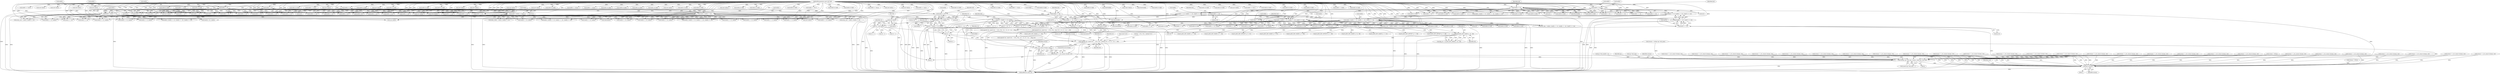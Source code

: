 digraph "0_radare2_f41e941341e44aa86edd4483c4487ec09a074257@API" {
"1001876" [label="(Call,snprintf (str, sizeof (str), \" {v%i..v%i}, method+%i\", vC, vC + vA - 1, vB))"];
"1001798" [label="(Call,vC = (buf[5] << 8) | buf[4])"];
"1001800" [label="(Call,(buf[5] << 8) | buf[4])"];
"1001801" [label="(Call,buf[5] << 8)"];
"1000200" [label="(Call,buf[5] << 8)"];
"1000129" [label="(MethodParameterIn,const ut8 *buf)"];
"1000305" [label="(Call,buf[5] << 8)"];
"1000300" [label="(Call,buf[4] | (buf[5] << 8) | (buf[6] << 16) | (buf[7] << 24))"];
"1000304" [label="(Call,(buf[5] << 8) | (buf[6] << 16) | (buf[7] << 24))"];
"1000310" [label="(Call,(buf[6] << 16) | (buf[7] << 24))"];
"1000311" [label="(Call,buf[6] << 16)"];
"1000316" [label="(Call,buf[7] << 24)"];
"1000195" [label="(Call,buf[4] | (buf[5] << 8) | (buf[6] << 16) | (buf[7] << 24))"];
"1000199" [label="(Call,(buf[5] << 8) | (buf[6] << 16) | (buf[7] << 24))"];
"1000205" [label="(Call,(buf[6] << 16) | (buf[7] << 24))"];
"1000206" [label="(Call,buf[6] << 16)"];
"1000211" [label="(Call,buf[7] << 24)"];
"1001884" [label="(Call,vA - 1)"];
"1001780" [label="(Call,vA = (int) buf[1])"];
"1001782" [label="(Call,(int) buf[1])"];
"1001855" [label="(Call,R_ASM_GET_NAME (a, 'm', vB))"];
"1000127" [label="(MethodParameterIn,RAsm *a)"];
"1001787" [label="(Call,vB = (buf[3] << 8) | buf[2])"];
"1001789" [label="(Call,(buf[3] << 8) | buf[2])"];
"1001790" [label="(Call,buf[3] << 8)"];
"1000187" [label="(Call,buf[3] << 8)"];
"1000250" [label="(Call,buf[3] << 8)"];
"1000292" [label="(Call,buf[3] << 8)"];
"1000183" [label="(Call,buf[2] | (buf[3] << 8))"];
"1000246" [label="(Call,buf[2] | (buf[3] << 8))"];
"1000288" [label="(Call,buf[2] | (buf[3] << 8))"];
"1001890" [label="(Call,r_str_concat (strasm, str))"];
"1001888" [label="(Call,strasm = r_str_concat (strasm, str))"];
"1002136" [label="(Call,strncpy (op->buf_asm, strasm, sizeof (op->buf_asm) - 1))"];
"1002198" [label="(Call,free (strasm))"];
"1001877" [label="(Identifier,str)"];
"1001798" [label="(Call,vC = (buf[5] << 8) | buf[4])"];
"1001909" [label="(Call,buf[3] << 8)"];
"1000666" [label="(Call,buf[0] == 0x19)"];
"1000498" [label="(Call,(int) buf[1])"];
"1000195" [label="(Call,buf[4] | (buf[5] << 8) | (buf[6] << 16) | (buf[7] << 24))"];
"1000778" [label="(Call,(int) buf[1])"];
"1000600" [label="(Call,buf[4] << 16)"];
"1000204" [label="(Literal,8)"];
"1002198" [label="(Call,free (strasm))"];
"1002135" [label="(Block,)"];
"1002127" [label="(Call,strasm = NULL)"];
"1001306" [label="(Call,buf[4] & 0x0f)"];
"1001784" [label="(Call,buf[1])"];
"1001258" [label="(Call,buf[3] << 8)"];
"1000897" [label="(Call,strasm = r_str_concat (strasm, str))"];
"1000438" [label="(Call,buf[3] << 8)"];
"1000430" [label="(Call,(int) buf[1])"];
"1001103" [label="(Call,buf[4] & 0x0f)"];
"1001188" [label="(Call,strasm = r_str_concat (strasm, str))"];
"1001805" [label="(Literal,8)"];
"1000159" [label="(Call,op->buf_asm[0] = 0)"];
"1001198" [label="(Call,(int) buf[1])"];
"1000883" [label="(Call,strasm = r_str_concat (strasm, str))"];
"1000866" [label="(Call,(buf[3] << 8) | buf[2])"];
"1002062" [label="(Call,R_ASM_GET_NAME (a, 'c', vB))"];
"1000489" [label="(Call,strasm = r_str_concat (strasm, str))"];
"1000716" [label="(Call,(llint)buf[3])"];
"1000251" [label="(Call,buf[3])"];
"1001217" [label="(Call,buf[5] << 8)"];
"1000196" [label="(Call,buf[4])"];
"1001158" [label="(Call,buf[5] & 0x0f)"];
"1000724" [label="(Call,(llint)buf[4])"];
"1001109" [label="(Call,buf[4] & 0xf0)"];
"1001789" [label="(Call,(buf[3] << 8) | buf[2])"];
"1000215" [label="(Literal,24)"];
"1000131" [label="(Block,)"];
"1001651" [label="(Call,buf[0] == 0x23)"];
"1001875" [label="(Block,)"];
"1001536" [label="(Call,R_ASM_GET_OFFSET (a, 'o', vC))"];
"1001878" [label="(Call,sizeof (str))"];
"1001062" [label="(Call,buf[1] & 0x0f)"];
"1001791" [label="(Call,buf[3])"];
"1000558" [label="(Call,buf[3] << 8)"];
"1000785" [label="(Call,(int) buf[2])"];
"1000212" [label="(Call,buf[7])"];
"1000188" [label="(Call,buf[3])"];
"1002199" [label="(Identifier,strasm)"];
"1000966" [label="(Call,buf[4] << 16)"];
"1001342" [label="(Call,buf[5] & 0x0f)"];
"1001389" [label="(Call,(buf[3] << 8) | buf[2])"];
"1001636" [label="(Call,buf[3] << 8)"];
"1000181" [label="(Call,array_size = buf[2] | (buf[3] << 8))"];
"1002150" [label="(Identifier,op)"];
"1000311" [label="(Call,buf[6] << 16)"];
"1001782" [label="(Call,(int) buf[1])"];
"1001788" [label="(Identifier,vB)"];
"1001688" [label="(Call,R_ASM_GET_NAME (a, 'f', vC))"];
"1000421" [label="(Call,strasm = r_str_concat (strasm, str))"];
"1001796" [label="(Identifier,buf)"];
"1001619" [label="(Call,buf[1] & 0x0f)"];
"1001440" [label="(Call,buf[0] == 0x22)"];
"1000320" [label="(Literal,24)"];
"1000700" [label="(Call,(int) buf[1])"];
"1000246" [label="(Call,buf[2] | (buf[3] << 8))"];
"1000955" [label="(Call,buf[2] | (buf[3] << 8) | (buf[4] << 16) | (buf[5] << 24))"];
"1001003" [label="(Call,buf[3] << 8 | buf[2])"];
"1001004" [label="(Call,buf[3] << 8)"];
"1002018" [label="(Call,buf[4] & 0xf0)"];
"1000316" [label="(Call,buf[7] << 24)"];
"1001476" [label="(Call,R_ASM_GET_NAME (a, 'f', vB))"];
"1002201" [label="(Identifier,size)"];
"1000463" [label="(Call,buf[3] << 8)"];
"1000594" [label="(Call,buf[3] << 8)"];
"1000309" [label="(Literal,8)"];
"1001887" [label="(Identifier,vB)"];
"1001573" [label="(Call,(int) buf[1])"];
"1001509" [label="(Call,buf[1] & 0x0f)"];
"1000207" [label="(Call,buf[6])"];
"1000247" [label="(Call,buf[2])"];
"1001051" [label="(Call,strasm = r_str_concat (strasm, str))"];
"1001030" [label="(Call,buf[2] | (buf[3] << 8) | (buf[4] << 16) | (buf[5] << 24))"];
"1000289" [label="(Call,buf[2])"];
"1000193" [label="(Call,first_key = buf[4] | (buf[5] << 8) | (buf[6] << 16) | (buf[7] << 24))"];
"1001318" [label="(Call,buf[5] & 0x0f)"];
"1000917" [label="(Call,strasm = r_str_concat (strasm, str))"];
"1000909" [label="(Call,buf[3] << 8)"];
"1001856" [label="(Identifier,a)"];
"1001754" [label="(Call,R_ASM_GET_OFFSET (a, 's', vB))"];
"1001969" [label="(Call,buf[5] & 0x0f)"];
"1000509" [label="(Call,strasm = r_str_concat (strasm, str))"];
"1001635" [label="(Call,(buf[3] << 8) | buf[2])"];
"1002088" [label="(Call,R_ASM_GET_NAME (a, 'm', vB))"];
"1001880" [label="(Literal,\" {v%i..v%i}, method+%i\")"];
"1000313" [label="(Identifier,buf)"];
"1002137" [label="(Call,op->buf_asm)"];
"1001348" [label="(Call,buf[5] & 0xf0)"];
"1001780" [label="(Call,vA = (int) buf[1])"];
"1000732" [label="(Call,(llint)buf[5])"];
"1000850" [label="(Call,buf[1] & 0x0f)"];
"1000944" [label="(Call,strasm = r_str_concat (strasm, str))"];
"1001800" [label="(Call,(buf[5] << 8) | buf[4])"];
"1001659" [label="(Call,R_ASM_GET_NAME (a, 'c', vC))"];
"1000636" [label="(Call,strasm = r_str_concat (strasm, str))"];
"1001747" [label="(Call,buf[2] << 24)"];
"1001870" [label="(Call,vA - 1)"];
"1001382" [label="(Call,(int) buf[1])"];
"1001070" [label="(Call,buf[3] << 8)"];
"1001205" [label="(Call,(buf[3] << 8) | buf[2])"];
"1001781" [label="(Identifier,vA)"];
"1000814" [label="(Call,(int) buf[1])"];
"1000805" [label="(Call,strasm = r_str_concat (strasm, str))"];
"1002024" [label="(Call,buf[5] & 0x0f)"];
"1001790" [label="(Call,buf[3] << 8)"];
"1000375" [label="(Call,strasm = strdup (op->buf_asm))"];
"1000474" [label="(Call,buf[5] << 8)"];
"1001926" [label="(Call,buf[4] & 0x0f)"];
"1001794" [label="(Literal,8)"];
"1000304" [label="(Call,(buf[5] << 8) | (buf[6] << 16) | (buf[7] << 24))"];
"1000936" [label="(Call,buf[3] << 8)"];
"1000286" [label="(Call,elem_width = buf[2] | (buf[3] << 8))"];
"1001818" [label="(Call,R_ASM_GET_NAME (a, 'c', vB))"];
"1001722" [label="(Call,(int) buf[1])"];
"1001893" [label="(ControlStructure,break;)"];
"1001275" [label="(Call,buf[4] & 0x0f)"];
"1000548" [label="(Call,(int) buf[1])"];
"1000985" [label="(Call,buf[1] & 0x0f)"];
"1000655" [label="(Call,buf[2] << 16)"];
"1002054" [label="(Call,buf[0] == 0x24)"];
"1001802" [label="(Call,buf[5])"];
"1001646" [label="(Call,buf[0] == 0x20)"];
"1000769" [label="(Call,strasm = r_str_concat (strasm, str))"];
"1000526" [label="(Call,buf[1] & 0xf0)"];
"1001164" [label="(Call,buf[5] & 0xf0)"];
"1001831" [label="(Call,vC + vA - 1)"];
"1000312" [label="(Call,buf[6])"];
"1000315" [label="(Literal,16)"];
"1000408" [label="(Call,buf[1] & 0xf0)"];
"1000858" [label="(Call,buf[1] & 0xf0)"];
"1000250" [label="(Call,buf[3] << 8)"];
"1001021" [label="(Call,(int) buf[1])"];
"1001249" [label="(Call,buf[1] & 0xf0)"];
"1001152" [label="(Call,buf[4] & 0xf0)"];
"1001091" [label="(Call,buf[4] & 0x0f)"];
"1000828" [label="(Call,(int) buf[3])"];
"1001889" [label="(Identifier,strasm)"];
"1001833" [label="(Call,vA - 1)"];
"1001525" [label="(Call,(buf[3]<<8) | buf[2])"];
"1000191" [label="(Literal,8)"];
"1001257" [label="(Call,(buf[3] << 8) | buf[2])"];
"1000926" [label="(Call,(int) buf[1])"];
"1001944" [label="(Call,buf[4] & 0xf0)"];
"1001806" [label="(Call,buf[4])"];
"1002036" [label="(Call,buf[1] & 0x0f)"];
"1001373" [label="(Call,strasm = r_str_concat (strasm, str))"];
"1000206" [label="(Call,buf[6] << 16)"];
"1001847" [label="(Call,vA - 1)"];
"1000908" [label="(Call,buf[3] << 8 | buf[2])"];
"1001312" [label="(Call,buf[4] & 0xf0)"];
"1000318" [label="(Identifier,buf)"];
"1000792" [label="(Call,(int) buf[3])"];
"1000611" [label="(Call,buf[0] == 0x17)"];
"1000187" [label="(Call,buf[3] << 8)"];
"1000971" [label="(Call,buf[5] << 24)"];
"1000557" [label="(Call,(buf[3] << 8) | buf[2])"];
"1001999" [label="(Call,buf[5] & 0xf0)"];
"1001293" [label="(Call,buf[4] & 0xf0)"];
"1001981" [label="(Call,buf[4] & 0x0f)"];
"1001853" [label="(Call,flag_str = R_ASM_GET_NAME (a, 'm', vB))"];
"1000473" [label="(Call,(buf[5] << 8) | buf[4])"];
"1000305" [label="(Call,buf[5] << 8)"];
"1000740" [label="(Call,(llint)buf[6])"];
"1001713" [label="(Call,strasm = r_str_concat (strasm, str))"];
"1001041" [label="(Call,buf[4] << 16)"];
"1001855" [label="(Call,R_ASM_GET_NAME (a, 'm', vB))"];
"1000292" [label="(Call,buf[3] << 8)"];
"1001799" [label="(Identifier,vC)"];
"1001069" [label="(Call,(buf[3] << 8) | buf[2])"];
"1001399" [label="(Call,buf[0] == 0x1a)"];
"1000582" [label="(Call,(int) buf[1])"];
"1000935" [label="(Call,buf[3] << 8 | buf[2])"];
"1000645" [label="(Call,(int) buf[1])"];
"1000976" [label="(Call,strasm = r_str_concat (strasm, str))"];
"1000129" [label="(MethodParameterIn,const ut8 *buf)"];
"1001435" [label="(Call,buf[0] == 0x1f)"];
"1000539" [label="(Call,strasm = r_str_concat (strasm, str))"];
"1000691" [label="(Call,strasm = r_str_concat (strasm, str))"];
"1001888" [label="(Call,strasm = r_str_concat (strasm, str))"];
"1001993" [label="(Call,buf[5] & 0x0f)"];
"1001957" [label="(Call,buf[4] & 0x0f)"];
"1000200" [label="(Call,buf[5] << 8)"];
"1000993" [label="(Call,buf[1] & 0xf0)"];
"1001134" [label="(Call,buf[5] & 0x0f)"];
"1001731" [label="(Call,buf[5] | (buf[4] << 8) | (buf[3] << 16) | (buf[2] << 24))"];
"1002136" [label="(Call,strncpy (op->buf_asm, strasm, sizeof (op->buf_asm) - 1))"];
"1001610" [label="(Call,strasm = r_str_concat (strasm, str))"];
"1001216" [label="(Call,(buf[5] << 8) | buf[4])"];
"1001876" [label="(Call,snprintf (str, sizeof (str), \" {v%i..v%i}, method+%i\", vC, vC + vA - 1, vB))"];
"1001581" [label="(Call,buf[3] << 8)"];
"1000184" [label="(Call,buf[2])"];
"1001773" [label="(Call,strasm = r_str_concat (strasm, str))"];
"1001517" [label="(Call,buf[1] & 0xf0)"];
"1000244" [label="(Call,array_size = buf[2] | (buf[3] << 8))"];
"1001287" [label="(Call,buf[4] & 0x0f)"];
"1001810" [label="(Call,buf[0] == 0x25)"];
"1001564" [label="(Call,strasm = r_str_concat (strasm, str))"];
"1001857" [label="(Literal,'m')"];
"1001801" [label="(Call,buf[5] << 8)"];
"1001237" [label="(Call,strasm = r_str_concat (strasm, str))"];
"1001890" [label="(Call,r_str_concat (strasm, str))"];
"1001526" [label="(Call,buf[3]<<8)"];
"1001987" [label="(Call,buf[4] & 0xf0)"];
"1001882" [label="(Call,vC + vA - 1)"];
"1001845" [label="(Call,vC + vA - 1)"];
"1000300" [label="(Call,buf[4] | (buf[5] << 8) | (buf[6] << 16) | (buf[7] << 24))"];
"1001736" [label="(Call,buf[4] << 8)"];
"1000960" [label="(Call,buf[3] << 8)"];
"1001580" [label="(Call,(buf[3] << 8) | buf[2])"];
"1000293" [label="(Call,buf[3])"];
"1000867" [label="(Call,buf[3] << 8)"];
"1000453" [label="(Call,strasm = r_str_concat (strasm, str))"];
"1001046" [label="(Call,buf[5] << 24)"];
"1000306" [label="(Call,buf[5])"];
"1001407" [label="(Call,R_ASM_GET_OFFSET (a, 's', vB))"];
"1002202" [label="(MethodReturn,static int)"];
"1000301" [label="(Call,buf[4])"];
"1000208" [label="(Identifier,buf)"];
"1002140" [label="(Identifier,strasm)"];
"1001908" [label="(Call,(buf[3] << 8) | buf[2])"];
"1001963" [label="(Call,buf[4] & 0xf0)"];
"1001812" [label="(Identifier,buf)"];
"1002141" [label="(Call,sizeof (op->buf_asm) - 1)"];
"1000211" [label="(Call,buf[7] << 24)"];
"1001839" [label="(Call,snprintf (str, sizeof (str), \" {v%i..v%i}, class+%i\", vC, vC + vA - 1, vB))"];
"1001742" [label="(Call,buf[3] << 16)"];
"1001787" [label="(Call,vB = (buf[3] << 8) | buf[2])"];
"1000394" [label="(Block,)"];
"1000756" [label="(Call,(llint)buf[8])"];
"1001500" [label="(Call,strasm = r_str_concat (strasm, str))"];
"1000183" [label="(Call,buf[2] | (buf[3] << 8))"];
"1001862" [label="(Call,snprintf (str, sizeof (str), \" {v%i..v%i}, %s\", vC, vC + vA - 1, flag_str))"];
"1000296" [label="(Literal,8)"];
"1000589" [label="(Call,buf[2] | (buf[3] << 8) | (buf[4] << 16) | (buf[5] << 24))"];
"1000317" [label="(Call,buf[7])"];
"1000352" [label="(Call,strasm = NULL)"];
"1000841" [label="(Call,strasm = r_str_concat (strasm, str))"];
"1000462" [label="(Call,(buf[3] << 8) | buf[2])"];
"1000892" [label="(Call,(char) buf[1])"];
"1000201" [label="(Call,buf[5])"];
"1000763" [label="(Call,(llint)buf[9])"];
"1000298" [label="(Call,array_size = buf[4] | (buf[5] << 8) | (buf[6] << 16) | (buf[7] << 24))"];
"1001128" [label="(Call,buf[4] & 0xf0)"];
"1000310" [label="(Call,(buf[6] << 16) | (buf[7] << 24))"];
"1001206" [label="(Call,buf[3] << 8)"];
"1001807" [label="(Identifier,buf)"];
"1002110" [label="(Call,strasm = r_str_concat (strasm, str))"];
"1001825" [label="(Call,snprintf (str, sizeof (str), \" {v%i..v%i}, %s\", vC, vC + vA - 1, flag_str))"];
"1000437" [label="(Call,(buf[3] << 8) | buf[2])"];
"1001035" [label="(Call,buf[3] << 8)"];
"1000199" [label="(Call,(buf[5] << 8) | (buf[6] << 16) | (buf[7] << 24))"];
"1000748" [label="(Call,(llint)buf[7])"];
"1000205" [label="(Call,(buf[6] << 16) | (buf[7] << 24))"];
"1000605" [label="(Call,buf[5] << 24)"];
"1001012" [label="(Call,strasm = r_str_concat (strasm, str))"];
"1001881" [label="(Identifier,vC)"];
"1001122" [label="(Call,buf[4] & 0x0f)"];
"1001795" [label="(Call,buf[2])"];
"1001884" [label="(Call,vA - 1)"];
"1001868" [label="(Call,vC + vA - 1)"];
"1000660" [label="(Call,buf[3] << 24)"];
"1000210" [label="(Literal,16)"];
"1000573" [label="(Call,strasm = r_str_concat (strasm, str))"];
"1000518" [label="(Call,buf[1] & 0x0f)"];
"1001627" [label="(Call,buf[1] & 0xf0)"];
"1001591" [label="(Call,R_ASM_GET_OFFSET (a, 't', vB))"];
"1000142" [label="(Call,(int) buf[0])"];
"1001429" [label="(Call,buf[0] == 0x1c)"];
"1002030" [label="(Call,buf[5] & 0xf0)"];
"1001330" [label="(Call,buf[4] & 0x0f)"];
"1001900" [label="(Call,buf[1] & 0xf0)"];
"1002012" [label="(Call,buf[4] & 0x0f)"];
"1000213" [label="(Identifier,buf)"];
"1001886" [label="(Literal,1)"];
"1001858" [label="(Identifier,vB)"];
"1001336" [label="(Call,buf[4] & 0xf0)"];
"1000127" [label="(MethodParameterIn,RAsm *a)"];
"1000709" [label="(Call,(llint)buf[2])"];
"1001892" [label="(Identifier,str)"];
"1001891" [label="(Identifier,strasm)"];
"1001448" [label="(Call,R_ASM_GET_NAME (a, 'c', vB))"];
"1000821" [label="(Call,(int) buf[2])"];
"1000254" [label="(Literal,8)"];
"1001146" [label="(Call,buf[4] & 0x0f)"];
"1001938" [label="(Call,buf[4] & 0x0f)"];
"1001390" [label="(Call,buf[3] << 8)"];
"1001885" [label="(Identifier,vA)"];
"1000167" [label="(Call,buf[0] == 0x00)"];
"1000400" [label="(Call,buf[1] & 0x0f)"];
"1000288" [label="(Call,buf[2] | (buf[3] << 8))"];
"1001876" -> "1001875"  [label="AST: "];
"1001876" -> "1001887"  [label="CFG: "];
"1001877" -> "1001876"  [label="AST: "];
"1001878" -> "1001876"  [label="AST: "];
"1001880" -> "1001876"  [label="AST: "];
"1001881" -> "1001876"  [label="AST: "];
"1001882" -> "1001876"  [label="AST: "];
"1001887" -> "1001876"  [label="AST: "];
"1001889" -> "1001876"  [label="CFG: "];
"1001876" -> "1002202"  [label="DDG: "];
"1001876" -> "1002202"  [label="DDG: "];
"1001876" -> "1002202"  [label="DDG: "];
"1001876" -> "1002202"  [label="DDG: "];
"1001798" -> "1001876"  [label="DDG: "];
"1001884" -> "1001876"  [label="DDG: "];
"1001884" -> "1001876"  [label="DDG: "];
"1001855" -> "1001876"  [label="DDG: "];
"1001876" -> "1001890"  [label="DDG: "];
"1001798" -> "1000394"  [label="AST: "];
"1001798" -> "1001800"  [label="CFG: "];
"1001799" -> "1001798"  [label="AST: "];
"1001800" -> "1001798"  [label="AST: "];
"1001812" -> "1001798"  [label="CFG: "];
"1001798" -> "1002202"  [label="DDG: "];
"1001800" -> "1001798"  [label="DDG: "];
"1001800" -> "1001798"  [label="DDG: "];
"1001798" -> "1001825"  [label="DDG: "];
"1001798" -> "1001831"  [label="DDG: "];
"1001798" -> "1001839"  [label="DDG: "];
"1001798" -> "1001845"  [label="DDG: "];
"1001798" -> "1001862"  [label="DDG: "];
"1001798" -> "1001868"  [label="DDG: "];
"1001798" -> "1001882"  [label="DDG: "];
"1001800" -> "1001806"  [label="CFG: "];
"1001801" -> "1001800"  [label="AST: "];
"1001806" -> "1001800"  [label="AST: "];
"1001800" -> "1002202"  [label="DDG: "];
"1001800" -> "1002202"  [label="DDG: "];
"1001801" -> "1001800"  [label="DDG: "];
"1001801" -> "1001800"  [label="DDG: "];
"1000300" -> "1001800"  [label="DDG: "];
"1000195" -> "1001800"  [label="DDG: "];
"1000129" -> "1001800"  [label="DDG: "];
"1001801" -> "1001805"  [label="CFG: "];
"1001802" -> "1001801"  [label="AST: "];
"1001805" -> "1001801"  [label="AST: "];
"1001807" -> "1001801"  [label="CFG: "];
"1001801" -> "1002202"  [label="DDG: "];
"1000200" -> "1001801"  [label="DDG: "];
"1000305" -> "1001801"  [label="DDG: "];
"1000129" -> "1001801"  [label="DDG: "];
"1000200" -> "1000199"  [label="AST: "];
"1000200" -> "1000204"  [label="CFG: "];
"1000201" -> "1000200"  [label="AST: "];
"1000204" -> "1000200"  [label="AST: "];
"1000208" -> "1000200"  [label="CFG: "];
"1000200" -> "1002202"  [label="DDG: "];
"1000200" -> "1000199"  [label="DDG: "];
"1000200" -> "1000199"  [label="DDG: "];
"1000129" -> "1000200"  [label="DDG: "];
"1000200" -> "1000474"  [label="DDG: "];
"1000200" -> "1000605"  [label="DDG: "];
"1000200" -> "1000732"  [label="DDG: "];
"1000200" -> "1000971"  [label="DDG: "];
"1000200" -> "1001046"  [label="DDG: "];
"1000200" -> "1001134"  [label="DDG: "];
"1000200" -> "1001158"  [label="DDG: "];
"1000200" -> "1001217"  [label="DDG: "];
"1000200" -> "1001318"  [label="DDG: "];
"1000200" -> "1001342"  [label="DDG: "];
"1000200" -> "1001731"  [label="DDG: "];
"1000200" -> "1001969"  [label="DDG: "];
"1000200" -> "1001993"  [label="DDG: "];
"1000200" -> "1002024"  [label="DDG: "];
"1000129" -> "1000126"  [label="AST: "];
"1000129" -> "1002202"  [label="DDG: "];
"1000129" -> "1000142"  [label="DDG: "];
"1000129" -> "1000167"  [label="DDG: "];
"1000129" -> "1000183"  [label="DDG: "];
"1000129" -> "1000187"  [label="DDG: "];
"1000129" -> "1000195"  [label="DDG: "];
"1000129" -> "1000206"  [label="DDG: "];
"1000129" -> "1000211"  [label="DDG: "];
"1000129" -> "1000246"  [label="DDG: "];
"1000129" -> "1000250"  [label="DDG: "];
"1000129" -> "1000288"  [label="DDG: "];
"1000129" -> "1000292"  [label="DDG: "];
"1000129" -> "1000300"  [label="DDG: "];
"1000129" -> "1000305"  [label="DDG: "];
"1000129" -> "1000311"  [label="DDG: "];
"1000129" -> "1000316"  [label="DDG: "];
"1000129" -> "1000400"  [label="DDG: "];
"1000129" -> "1000408"  [label="DDG: "];
"1000129" -> "1000430"  [label="DDG: "];
"1000129" -> "1000438"  [label="DDG: "];
"1000129" -> "1000437"  [label="DDG: "];
"1000129" -> "1000463"  [label="DDG: "];
"1000129" -> "1000462"  [label="DDG: "];
"1000129" -> "1000474"  [label="DDG: "];
"1000129" -> "1000473"  [label="DDG: "];
"1000129" -> "1000498"  [label="DDG: "];
"1000129" -> "1000518"  [label="DDG: "];
"1000129" -> "1000526"  [label="DDG: "];
"1000129" -> "1000548"  [label="DDG: "];
"1000129" -> "1000558"  [label="DDG: "];
"1000129" -> "1000557"  [label="DDG: "];
"1000129" -> "1000582"  [label="DDG: "];
"1000129" -> "1000589"  [label="DDG: "];
"1000129" -> "1000594"  [label="DDG: "];
"1000129" -> "1000600"  [label="DDG: "];
"1000129" -> "1000605"  [label="DDG: "];
"1000129" -> "1000611"  [label="DDG: "];
"1000129" -> "1000645"  [label="DDG: "];
"1000129" -> "1000655"  [label="DDG: "];
"1000129" -> "1000660"  [label="DDG: "];
"1000129" -> "1000666"  [label="DDG: "];
"1000129" -> "1000700"  [label="DDG: "];
"1000129" -> "1000709"  [label="DDG: "];
"1000129" -> "1000716"  [label="DDG: "];
"1000129" -> "1000724"  [label="DDG: "];
"1000129" -> "1000732"  [label="DDG: "];
"1000129" -> "1000740"  [label="DDG: "];
"1000129" -> "1000748"  [label="DDG: "];
"1000129" -> "1000756"  [label="DDG: "];
"1000129" -> "1000763"  [label="DDG: "];
"1000129" -> "1000778"  [label="DDG: "];
"1000129" -> "1000785"  [label="DDG: "];
"1000129" -> "1000792"  [label="DDG: "];
"1000129" -> "1000814"  [label="DDG: "];
"1000129" -> "1000821"  [label="DDG: "];
"1000129" -> "1000828"  [label="DDG: "];
"1000129" -> "1000850"  [label="DDG: "];
"1000129" -> "1000858"  [label="DDG: "];
"1000129" -> "1000867"  [label="DDG: "];
"1000129" -> "1000866"  [label="DDG: "];
"1000129" -> "1000892"  [label="DDG: "];
"1000129" -> "1000909"  [label="DDG: "];
"1000129" -> "1000908"  [label="DDG: "];
"1000129" -> "1000926"  [label="DDG: "];
"1000129" -> "1000936"  [label="DDG: "];
"1000129" -> "1000935"  [label="DDG: "];
"1000129" -> "1000955"  [label="DDG: "];
"1000129" -> "1000960"  [label="DDG: "];
"1000129" -> "1000966"  [label="DDG: "];
"1000129" -> "1000971"  [label="DDG: "];
"1000129" -> "1000985"  [label="DDG: "];
"1000129" -> "1000993"  [label="DDG: "];
"1000129" -> "1001004"  [label="DDG: "];
"1000129" -> "1001003"  [label="DDG: "];
"1000129" -> "1001021"  [label="DDG: "];
"1000129" -> "1001030"  [label="DDG: "];
"1000129" -> "1001035"  [label="DDG: "];
"1000129" -> "1001041"  [label="DDG: "];
"1000129" -> "1001046"  [label="DDG: "];
"1000129" -> "1001062"  [label="DDG: "];
"1000129" -> "1001070"  [label="DDG: "];
"1000129" -> "1001069"  [label="DDG: "];
"1000129" -> "1001091"  [label="DDG: "];
"1000129" -> "1001103"  [label="DDG: "];
"1000129" -> "1001109"  [label="DDG: "];
"1000129" -> "1001122"  [label="DDG: "];
"1000129" -> "1001128"  [label="DDG: "];
"1000129" -> "1001134"  [label="DDG: "];
"1000129" -> "1001146"  [label="DDG: "];
"1000129" -> "1001152"  [label="DDG: "];
"1000129" -> "1001158"  [label="DDG: "];
"1000129" -> "1001164"  [label="DDG: "];
"1000129" -> "1001198"  [label="DDG: "];
"1000129" -> "1001206"  [label="DDG: "];
"1000129" -> "1001205"  [label="DDG: "];
"1000129" -> "1001217"  [label="DDG: "];
"1000129" -> "1001216"  [label="DDG: "];
"1000129" -> "1001249"  [label="DDG: "];
"1000129" -> "1001258"  [label="DDG: "];
"1000129" -> "1001257"  [label="DDG: "];
"1000129" -> "1001275"  [label="DDG: "];
"1000129" -> "1001287"  [label="DDG: "];
"1000129" -> "1001293"  [label="DDG: "];
"1000129" -> "1001306"  [label="DDG: "];
"1000129" -> "1001312"  [label="DDG: "];
"1000129" -> "1001318"  [label="DDG: "];
"1000129" -> "1001330"  [label="DDG: "];
"1000129" -> "1001336"  [label="DDG: "];
"1000129" -> "1001342"  [label="DDG: "];
"1000129" -> "1001348"  [label="DDG: "];
"1000129" -> "1001382"  [label="DDG: "];
"1000129" -> "1001390"  [label="DDG: "];
"1000129" -> "1001389"  [label="DDG: "];
"1000129" -> "1001399"  [label="DDG: "];
"1000129" -> "1001429"  [label="DDG: "];
"1000129" -> "1001435"  [label="DDG: "];
"1000129" -> "1001440"  [label="DDG: "];
"1000129" -> "1001509"  [label="DDG: "];
"1000129" -> "1001517"  [label="DDG: "];
"1000129" -> "1001526"  [label="DDG: "];
"1000129" -> "1001525"  [label="DDG: "];
"1000129" -> "1001573"  [label="DDG: "];
"1000129" -> "1001581"  [label="DDG: "];
"1000129" -> "1001580"  [label="DDG: "];
"1000129" -> "1001619"  [label="DDG: "];
"1000129" -> "1001627"  [label="DDG: "];
"1000129" -> "1001636"  [label="DDG: "];
"1000129" -> "1001635"  [label="DDG: "];
"1000129" -> "1001646"  [label="DDG: "];
"1000129" -> "1001651"  [label="DDG: "];
"1000129" -> "1001722"  [label="DDG: "];
"1000129" -> "1001731"  [label="DDG: "];
"1000129" -> "1001736"  [label="DDG: "];
"1000129" -> "1001742"  [label="DDG: "];
"1000129" -> "1001747"  [label="DDG: "];
"1000129" -> "1001782"  [label="DDG: "];
"1000129" -> "1001790"  [label="DDG: "];
"1000129" -> "1001789"  [label="DDG: "];
"1000129" -> "1001810"  [label="DDG: "];
"1000129" -> "1001900"  [label="DDG: "];
"1000129" -> "1001909"  [label="DDG: "];
"1000129" -> "1001908"  [label="DDG: "];
"1000129" -> "1001926"  [label="DDG: "];
"1000129" -> "1001938"  [label="DDG: "];
"1000129" -> "1001944"  [label="DDG: "];
"1000129" -> "1001957"  [label="DDG: "];
"1000129" -> "1001963"  [label="DDG: "];
"1000129" -> "1001969"  [label="DDG: "];
"1000129" -> "1001981"  [label="DDG: "];
"1000129" -> "1001987"  [label="DDG: "];
"1000129" -> "1001993"  [label="DDG: "];
"1000129" -> "1001999"  [label="DDG: "];
"1000129" -> "1002012"  [label="DDG: "];
"1000129" -> "1002018"  [label="DDG: "];
"1000129" -> "1002024"  [label="DDG: "];
"1000129" -> "1002030"  [label="DDG: "];
"1000129" -> "1002036"  [label="DDG: "];
"1000129" -> "1002054"  [label="DDG: "];
"1000305" -> "1000304"  [label="AST: "];
"1000305" -> "1000309"  [label="CFG: "];
"1000306" -> "1000305"  [label="AST: "];
"1000309" -> "1000305"  [label="AST: "];
"1000313" -> "1000305"  [label="CFG: "];
"1000305" -> "1002202"  [label="DDG: "];
"1000305" -> "1000304"  [label="DDG: "];
"1000305" -> "1000304"  [label="DDG: "];
"1000305" -> "1000474"  [label="DDG: "];
"1000305" -> "1000605"  [label="DDG: "];
"1000305" -> "1000732"  [label="DDG: "];
"1000305" -> "1000971"  [label="DDG: "];
"1000305" -> "1001046"  [label="DDG: "];
"1000305" -> "1001134"  [label="DDG: "];
"1000305" -> "1001158"  [label="DDG: "];
"1000305" -> "1001217"  [label="DDG: "];
"1000305" -> "1001318"  [label="DDG: "];
"1000305" -> "1001342"  [label="DDG: "];
"1000305" -> "1001731"  [label="DDG: "];
"1000305" -> "1001969"  [label="DDG: "];
"1000305" -> "1001993"  [label="DDG: "];
"1000305" -> "1002024"  [label="DDG: "];
"1000300" -> "1000298"  [label="AST: "];
"1000300" -> "1000304"  [label="CFG: "];
"1000301" -> "1000300"  [label="AST: "];
"1000304" -> "1000300"  [label="AST: "];
"1000298" -> "1000300"  [label="CFG: "];
"1000300" -> "1002202"  [label="DDG: "];
"1000300" -> "1002202"  [label="DDG: "];
"1000300" -> "1000298"  [label="DDG: "];
"1000300" -> "1000298"  [label="DDG: "];
"1000304" -> "1000300"  [label="DDG: "];
"1000304" -> "1000300"  [label="DDG: "];
"1000300" -> "1000473"  [label="DDG: "];
"1000300" -> "1000600"  [label="DDG: "];
"1000300" -> "1000724"  [label="DDG: "];
"1000300" -> "1000966"  [label="DDG: "];
"1000300" -> "1001041"  [label="DDG: "];
"1000300" -> "1001091"  [label="DDG: "];
"1000300" -> "1001103"  [label="DDG: "];
"1000300" -> "1001122"  [label="DDG: "];
"1000300" -> "1001146"  [label="DDG: "];
"1000300" -> "1001216"  [label="DDG: "];
"1000300" -> "1001275"  [label="DDG: "];
"1000300" -> "1001287"  [label="DDG: "];
"1000300" -> "1001306"  [label="DDG: "];
"1000300" -> "1001330"  [label="DDG: "];
"1000300" -> "1001736"  [label="DDG: "];
"1000300" -> "1001926"  [label="DDG: "];
"1000300" -> "1001938"  [label="DDG: "];
"1000300" -> "1001957"  [label="DDG: "];
"1000300" -> "1001981"  [label="DDG: "];
"1000300" -> "1002012"  [label="DDG: "];
"1000304" -> "1000310"  [label="CFG: "];
"1000310" -> "1000304"  [label="AST: "];
"1000304" -> "1002202"  [label="DDG: "];
"1000304" -> "1002202"  [label="DDG: "];
"1000310" -> "1000304"  [label="DDG: "];
"1000310" -> "1000304"  [label="DDG: "];
"1000310" -> "1000316"  [label="CFG: "];
"1000311" -> "1000310"  [label="AST: "];
"1000316" -> "1000310"  [label="AST: "];
"1000310" -> "1002202"  [label="DDG: "];
"1000310" -> "1002202"  [label="DDG: "];
"1000311" -> "1000310"  [label="DDG: "];
"1000311" -> "1000310"  [label="DDG: "];
"1000316" -> "1000310"  [label="DDG: "];
"1000316" -> "1000310"  [label="DDG: "];
"1000311" -> "1000315"  [label="CFG: "];
"1000312" -> "1000311"  [label="AST: "];
"1000315" -> "1000311"  [label="AST: "];
"1000318" -> "1000311"  [label="CFG: "];
"1000311" -> "1002202"  [label="DDG: "];
"1000311" -> "1000740"  [label="DDG: "];
"1000316" -> "1000320"  [label="CFG: "];
"1000317" -> "1000316"  [label="AST: "];
"1000320" -> "1000316"  [label="AST: "];
"1000316" -> "1002202"  [label="DDG: "];
"1000316" -> "1000748"  [label="DDG: "];
"1000195" -> "1000193"  [label="AST: "];
"1000195" -> "1000199"  [label="CFG: "];
"1000196" -> "1000195"  [label="AST: "];
"1000199" -> "1000195"  [label="AST: "];
"1000193" -> "1000195"  [label="CFG: "];
"1000195" -> "1002202"  [label="DDG: "];
"1000195" -> "1002202"  [label="DDG: "];
"1000195" -> "1000193"  [label="DDG: "];
"1000195" -> "1000193"  [label="DDG: "];
"1000199" -> "1000195"  [label="DDG: "];
"1000199" -> "1000195"  [label="DDG: "];
"1000195" -> "1000473"  [label="DDG: "];
"1000195" -> "1000600"  [label="DDG: "];
"1000195" -> "1000724"  [label="DDG: "];
"1000195" -> "1000966"  [label="DDG: "];
"1000195" -> "1001041"  [label="DDG: "];
"1000195" -> "1001091"  [label="DDG: "];
"1000195" -> "1001103"  [label="DDG: "];
"1000195" -> "1001122"  [label="DDG: "];
"1000195" -> "1001146"  [label="DDG: "];
"1000195" -> "1001216"  [label="DDG: "];
"1000195" -> "1001275"  [label="DDG: "];
"1000195" -> "1001287"  [label="DDG: "];
"1000195" -> "1001306"  [label="DDG: "];
"1000195" -> "1001330"  [label="DDG: "];
"1000195" -> "1001736"  [label="DDG: "];
"1000195" -> "1001926"  [label="DDG: "];
"1000195" -> "1001938"  [label="DDG: "];
"1000195" -> "1001957"  [label="DDG: "];
"1000195" -> "1001981"  [label="DDG: "];
"1000195" -> "1002012"  [label="DDG: "];
"1000199" -> "1000205"  [label="CFG: "];
"1000205" -> "1000199"  [label="AST: "];
"1000199" -> "1002202"  [label="DDG: "];
"1000199" -> "1002202"  [label="DDG: "];
"1000205" -> "1000199"  [label="DDG: "];
"1000205" -> "1000199"  [label="DDG: "];
"1000205" -> "1000211"  [label="CFG: "];
"1000206" -> "1000205"  [label="AST: "];
"1000211" -> "1000205"  [label="AST: "];
"1000205" -> "1002202"  [label="DDG: "];
"1000205" -> "1002202"  [label="DDG: "];
"1000206" -> "1000205"  [label="DDG: "];
"1000206" -> "1000205"  [label="DDG: "];
"1000211" -> "1000205"  [label="DDG: "];
"1000211" -> "1000205"  [label="DDG: "];
"1000206" -> "1000210"  [label="CFG: "];
"1000207" -> "1000206"  [label="AST: "];
"1000210" -> "1000206"  [label="AST: "];
"1000213" -> "1000206"  [label="CFG: "];
"1000206" -> "1002202"  [label="DDG: "];
"1000206" -> "1000740"  [label="DDG: "];
"1000211" -> "1000215"  [label="CFG: "];
"1000212" -> "1000211"  [label="AST: "];
"1000215" -> "1000211"  [label="AST: "];
"1000211" -> "1002202"  [label="DDG: "];
"1000211" -> "1000748"  [label="DDG: "];
"1001884" -> "1001882"  [label="AST: "];
"1001884" -> "1001886"  [label="CFG: "];
"1001885" -> "1001884"  [label="AST: "];
"1001886" -> "1001884"  [label="AST: "];
"1001882" -> "1001884"  [label="CFG: "];
"1001884" -> "1002202"  [label="DDG: "];
"1001884" -> "1001882"  [label="DDG: "];
"1001884" -> "1001882"  [label="DDG: "];
"1001780" -> "1001884"  [label="DDG: "];
"1001780" -> "1000394"  [label="AST: "];
"1001780" -> "1001782"  [label="CFG: "];
"1001781" -> "1001780"  [label="AST: "];
"1001782" -> "1001780"  [label="AST: "];
"1001788" -> "1001780"  [label="CFG: "];
"1001780" -> "1002202"  [label="DDG: "];
"1001782" -> "1001780"  [label="DDG: "];
"1001780" -> "1001833"  [label="DDG: "];
"1001780" -> "1001847"  [label="DDG: "];
"1001780" -> "1001870"  [label="DDG: "];
"1001782" -> "1001784"  [label="CFG: "];
"1001783" -> "1001782"  [label="AST: "];
"1001784" -> "1001782"  [label="AST: "];
"1001782" -> "1002202"  [label="DDG: "];
"1001855" -> "1001853"  [label="AST: "];
"1001855" -> "1001858"  [label="CFG: "];
"1001856" -> "1001855"  [label="AST: "];
"1001857" -> "1001855"  [label="AST: "];
"1001858" -> "1001855"  [label="AST: "];
"1001853" -> "1001855"  [label="CFG: "];
"1001855" -> "1002202"  [label="DDG: "];
"1001855" -> "1002202"  [label="DDG: "];
"1001855" -> "1001853"  [label="DDG: "];
"1001855" -> "1001853"  [label="DDG: "];
"1001855" -> "1001853"  [label="DDG: "];
"1000127" -> "1001855"  [label="DDG: "];
"1001787" -> "1001855"  [label="DDG: "];
"1000127" -> "1000126"  [label="AST: "];
"1000127" -> "1002202"  [label="DDG: "];
"1000127" -> "1001407"  [label="DDG: "];
"1000127" -> "1001448"  [label="DDG: "];
"1000127" -> "1001476"  [label="DDG: "];
"1000127" -> "1001536"  [label="DDG: "];
"1000127" -> "1001591"  [label="DDG: "];
"1000127" -> "1001659"  [label="DDG: "];
"1000127" -> "1001688"  [label="DDG: "];
"1000127" -> "1001754"  [label="DDG: "];
"1000127" -> "1001818"  [label="DDG: "];
"1000127" -> "1002062"  [label="DDG: "];
"1000127" -> "1002088"  [label="DDG: "];
"1001787" -> "1000394"  [label="AST: "];
"1001787" -> "1001789"  [label="CFG: "];
"1001788" -> "1001787"  [label="AST: "];
"1001789" -> "1001787"  [label="AST: "];
"1001799" -> "1001787"  [label="CFG: "];
"1001787" -> "1002202"  [label="DDG: "];
"1001789" -> "1001787"  [label="DDG: "];
"1001789" -> "1001787"  [label="DDG: "];
"1001787" -> "1001818"  [label="DDG: "];
"1001789" -> "1001795"  [label="CFG: "];
"1001790" -> "1001789"  [label="AST: "];
"1001795" -> "1001789"  [label="AST: "];
"1001789" -> "1002202"  [label="DDG: "];
"1001789" -> "1002202"  [label="DDG: "];
"1001790" -> "1001789"  [label="DDG: "];
"1001790" -> "1001789"  [label="DDG: "];
"1000183" -> "1001789"  [label="DDG: "];
"1000246" -> "1001789"  [label="DDG: "];
"1000288" -> "1001789"  [label="DDG: "];
"1001790" -> "1001794"  [label="CFG: "];
"1001791" -> "1001790"  [label="AST: "];
"1001794" -> "1001790"  [label="AST: "];
"1001796" -> "1001790"  [label="CFG: "];
"1001790" -> "1002202"  [label="DDG: "];
"1000187" -> "1001790"  [label="DDG: "];
"1000250" -> "1001790"  [label="DDG: "];
"1000292" -> "1001790"  [label="DDG: "];
"1000187" -> "1000183"  [label="AST: "];
"1000187" -> "1000191"  [label="CFG: "];
"1000188" -> "1000187"  [label="AST: "];
"1000191" -> "1000187"  [label="AST: "];
"1000183" -> "1000187"  [label="CFG: "];
"1000187" -> "1002202"  [label="DDG: "];
"1000187" -> "1000183"  [label="DDG: "];
"1000187" -> "1000183"  [label="DDG: "];
"1000187" -> "1000438"  [label="DDG: "];
"1000187" -> "1000463"  [label="DDG: "];
"1000187" -> "1000558"  [label="DDG: "];
"1000187" -> "1000594"  [label="DDG: "];
"1000187" -> "1000660"  [label="DDG: "];
"1000187" -> "1000716"  [label="DDG: "];
"1000187" -> "1000792"  [label="DDG: "];
"1000187" -> "1000828"  [label="DDG: "];
"1000187" -> "1000867"  [label="DDG: "];
"1000187" -> "1000909"  [label="DDG: "];
"1000187" -> "1000936"  [label="DDG: "];
"1000187" -> "1000960"  [label="DDG: "];
"1000187" -> "1001004"  [label="DDG: "];
"1000187" -> "1001035"  [label="DDG: "];
"1000187" -> "1001070"  [label="DDG: "];
"1000187" -> "1001206"  [label="DDG: "];
"1000187" -> "1001258"  [label="DDG: "];
"1000187" -> "1001390"  [label="DDG: "];
"1000187" -> "1001526"  [label="DDG: "];
"1000187" -> "1001581"  [label="DDG: "];
"1000187" -> "1001636"  [label="DDG: "];
"1000187" -> "1001742"  [label="DDG: "];
"1000187" -> "1001909"  [label="DDG: "];
"1000250" -> "1000246"  [label="AST: "];
"1000250" -> "1000254"  [label="CFG: "];
"1000251" -> "1000250"  [label="AST: "];
"1000254" -> "1000250"  [label="AST: "];
"1000246" -> "1000250"  [label="CFG: "];
"1000250" -> "1002202"  [label="DDG: "];
"1000250" -> "1000246"  [label="DDG: "];
"1000250" -> "1000246"  [label="DDG: "];
"1000250" -> "1000438"  [label="DDG: "];
"1000250" -> "1000463"  [label="DDG: "];
"1000250" -> "1000558"  [label="DDG: "];
"1000250" -> "1000594"  [label="DDG: "];
"1000250" -> "1000660"  [label="DDG: "];
"1000250" -> "1000716"  [label="DDG: "];
"1000250" -> "1000792"  [label="DDG: "];
"1000250" -> "1000828"  [label="DDG: "];
"1000250" -> "1000867"  [label="DDG: "];
"1000250" -> "1000909"  [label="DDG: "];
"1000250" -> "1000936"  [label="DDG: "];
"1000250" -> "1000960"  [label="DDG: "];
"1000250" -> "1001004"  [label="DDG: "];
"1000250" -> "1001035"  [label="DDG: "];
"1000250" -> "1001070"  [label="DDG: "];
"1000250" -> "1001206"  [label="DDG: "];
"1000250" -> "1001258"  [label="DDG: "];
"1000250" -> "1001390"  [label="DDG: "];
"1000250" -> "1001526"  [label="DDG: "];
"1000250" -> "1001581"  [label="DDG: "];
"1000250" -> "1001636"  [label="DDG: "];
"1000250" -> "1001742"  [label="DDG: "];
"1000250" -> "1001909"  [label="DDG: "];
"1000292" -> "1000288"  [label="AST: "];
"1000292" -> "1000296"  [label="CFG: "];
"1000293" -> "1000292"  [label="AST: "];
"1000296" -> "1000292"  [label="AST: "];
"1000288" -> "1000292"  [label="CFG: "];
"1000292" -> "1002202"  [label="DDG: "];
"1000292" -> "1000288"  [label="DDG: "];
"1000292" -> "1000288"  [label="DDG: "];
"1000292" -> "1000438"  [label="DDG: "];
"1000292" -> "1000463"  [label="DDG: "];
"1000292" -> "1000558"  [label="DDG: "];
"1000292" -> "1000594"  [label="DDG: "];
"1000292" -> "1000660"  [label="DDG: "];
"1000292" -> "1000716"  [label="DDG: "];
"1000292" -> "1000792"  [label="DDG: "];
"1000292" -> "1000828"  [label="DDG: "];
"1000292" -> "1000867"  [label="DDG: "];
"1000292" -> "1000909"  [label="DDG: "];
"1000292" -> "1000936"  [label="DDG: "];
"1000292" -> "1000960"  [label="DDG: "];
"1000292" -> "1001004"  [label="DDG: "];
"1000292" -> "1001035"  [label="DDG: "];
"1000292" -> "1001070"  [label="DDG: "];
"1000292" -> "1001206"  [label="DDG: "];
"1000292" -> "1001258"  [label="DDG: "];
"1000292" -> "1001390"  [label="DDG: "];
"1000292" -> "1001526"  [label="DDG: "];
"1000292" -> "1001581"  [label="DDG: "];
"1000292" -> "1001636"  [label="DDG: "];
"1000292" -> "1001742"  [label="DDG: "];
"1000292" -> "1001909"  [label="DDG: "];
"1000183" -> "1000181"  [label="AST: "];
"1000184" -> "1000183"  [label="AST: "];
"1000181" -> "1000183"  [label="CFG: "];
"1000183" -> "1002202"  [label="DDG: "];
"1000183" -> "1002202"  [label="DDG: "];
"1000183" -> "1000181"  [label="DDG: "];
"1000183" -> "1000181"  [label="DDG: "];
"1000183" -> "1000437"  [label="DDG: "];
"1000183" -> "1000462"  [label="DDG: "];
"1000183" -> "1000557"  [label="DDG: "];
"1000183" -> "1000589"  [label="DDG: "];
"1000183" -> "1000655"  [label="DDG: "];
"1000183" -> "1000709"  [label="DDG: "];
"1000183" -> "1000785"  [label="DDG: "];
"1000183" -> "1000821"  [label="DDG: "];
"1000183" -> "1000866"  [label="DDG: "];
"1000183" -> "1000908"  [label="DDG: "];
"1000183" -> "1000935"  [label="DDG: "];
"1000183" -> "1000955"  [label="DDG: "];
"1000183" -> "1001003"  [label="DDG: "];
"1000183" -> "1001030"  [label="DDG: "];
"1000183" -> "1001069"  [label="DDG: "];
"1000183" -> "1001205"  [label="DDG: "];
"1000183" -> "1001257"  [label="DDG: "];
"1000183" -> "1001389"  [label="DDG: "];
"1000183" -> "1001525"  [label="DDG: "];
"1000183" -> "1001580"  [label="DDG: "];
"1000183" -> "1001635"  [label="DDG: "];
"1000183" -> "1001747"  [label="DDG: "];
"1000183" -> "1001908"  [label="DDG: "];
"1000246" -> "1000244"  [label="AST: "];
"1000247" -> "1000246"  [label="AST: "];
"1000244" -> "1000246"  [label="CFG: "];
"1000246" -> "1002202"  [label="DDG: "];
"1000246" -> "1002202"  [label="DDG: "];
"1000246" -> "1000244"  [label="DDG: "];
"1000246" -> "1000244"  [label="DDG: "];
"1000246" -> "1000437"  [label="DDG: "];
"1000246" -> "1000462"  [label="DDG: "];
"1000246" -> "1000557"  [label="DDG: "];
"1000246" -> "1000589"  [label="DDG: "];
"1000246" -> "1000655"  [label="DDG: "];
"1000246" -> "1000709"  [label="DDG: "];
"1000246" -> "1000785"  [label="DDG: "];
"1000246" -> "1000821"  [label="DDG: "];
"1000246" -> "1000866"  [label="DDG: "];
"1000246" -> "1000908"  [label="DDG: "];
"1000246" -> "1000935"  [label="DDG: "];
"1000246" -> "1000955"  [label="DDG: "];
"1000246" -> "1001003"  [label="DDG: "];
"1000246" -> "1001030"  [label="DDG: "];
"1000246" -> "1001069"  [label="DDG: "];
"1000246" -> "1001205"  [label="DDG: "];
"1000246" -> "1001257"  [label="DDG: "];
"1000246" -> "1001389"  [label="DDG: "];
"1000246" -> "1001525"  [label="DDG: "];
"1000246" -> "1001580"  [label="DDG: "];
"1000246" -> "1001635"  [label="DDG: "];
"1000246" -> "1001747"  [label="DDG: "];
"1000246" -> "1001908"  [label="DDG: "];
"1000288" -> "1000286"  [label="AST: "];
"1000289" -> "1000288"  [label="AST: "];
"1000286" -> "1000288"  [label="CFG: "];
"1000288" -> "1002202"  [label="DDG: "];
"1000288" -> "1002202"  [label="DDG: "];
"1000288" -> "1000286"  [label="DDG: "];
"1000288" -> "1000286"  [label="DDG: "];
"1000288" -> "1000437"  [label="DDG: "];
"1000288" -> "1000462"  [label="DDG: "];
"1000288" -> "1000557"  [label="DDG: "];
"1000288" -> "1000589"  [label="DDG: "];
"1000288" -> "1000655"  [label="DDG: "];
"1000288" -> "1000709"  [label="DDG: "];
"1000288" -> "1000785"  [label="DDG: "];
"1000288" -> "1000821"  [label="DDG: "];
"1000288" -> "1000866"  [label="DDG: "];
"1000288" -> "1000908"  [label="DDG: "];
"1000288" -> "1000935"  [label="DDG: "];
"1000288" -> "1000955"  [label="DDG: "];
"1000288" -> "1001003"  [label="DDG: "];
"1000288" -> "1001030"  [label="DDG: "];
"1000288" -> "1001069"  [label="DDG: "];
"1000288" -> "1001205"  [label="DDG: "];
"1000288" -> "1001257"  [label="DDG: "];
"1000288" -> "1001389"  [label="DDG: "];
"1000288" -> "1001525"  [label="DDG: "];
"1000288" -> "1001580"  [label="DDG: "];
"1000288" -> "1001635"  [label="DDG: "];
"1000288" -> "1001747"  [label="DDG: "];
"1000288" -> "1001908"  [label="DDG: "];
"1001890" -> "1001888"  [label="AST: "];
"1001890" -> "1001892"  [label="CFG: "];
"1001891" -> "1001890"  [label="AST: "];
"1001892" -> "1001890"  [label="AST: "];
"1001888" -> "1001890"  [label="CFG: "];
"1001890" -> "1002202"  [label="DDG: "];
"1001890" -> "1001888"  [label="DDG: "];
"1001890" -> "1001888"  [label="DDG: "];
"1000375" -> "1001890"  [label="DDG: "];
"1001862" -> "1001890"  [label="DDG: "];
"1001839" -> "1001890"  [label="DDG: "];
"1001825" -> "1001890"  [label="DDG: "];
"1001888" -> "1000394"  [label="AST: "];
"1001889" -> "1001888"  [label="AST: "];
"1001893" -> "1001888"  [label="CFG: "];
"1001888" -> "1002202"  [label="DDG: "];
"1001888" -> "1002136"  [label="DDG: "];
"1001888" -> "1002198"  [label="DDG: "];
"1002136" -> "1002135"  [label="AST: "];
"1002136" -> "1002141"  [label="CFG: "];
"1002137" -> "1002136"  [label="AST: "];
"1002140" -> "1002136"  [label="AST: "];
"1002141" -> "1002136"  [label="AST: "];
"1002150" -> "1002136"  [label="CFG: "];
"1002136" -> "1002202"  [label="DDG: "];
"1000159" -> "1002136"  [label="DDG: "];
"1000539" -> "1002136"  [label="DDG: "];
"1000375" -> "1002136"  [label="DDG: "];
"1002110" -> "1002136"  [label="DDG: "];
"1000917" -> "1002136"  [label="DDG: "];
"1000883" -> "1002136"  [label="DDG: "];
"1001188" -> "1002136"  [label="DDG: "];
"1000976" -> "1002136"  [label="DDG: "];
"1000897" -> "1002136"  [label="DDG: "];
"1000841" -> "1002136"  [label="DDG: "];
"1000489" -> "1002136"  [label="DDG: "];
"1001051" -> "1002136"  [label="DDG: "];
"1000805" -> "1002136"  [label="DDG: "];
"1001237" -> "1002136"  [label="DDG: "];
"1000636" -> "1002136"  [label="DDG: "];
"1001610" -> "1002136"  [label="DDG: "];
"1002127" -> "1002136"  [label="DDG: "];
"1000769" -> "1002136"  [label="DDG: "];
"1000421" -> "1002136"  [label="DDG: "];
"1001564" -> "1002136"  [label="DDG: "];
"1000573" -> "1002136"  [label="DDG: "];
"1000944" -> "1002136"  [label="DDG: "];
"1001012" -> "1002136"  [label="DDG: "];
"1001713" -> "1002136"  [label="DDG: "];
"1001373" -> "1002136"  [label="DDG: "];
"1000691" -> "1002136"  [label="DDG: "];
"1000509" -> "1002136"  [label="DDG: "];
"1001500" -> "1002136"  [label="DDG: "];
"1001773" -> "1002136"  [label="DDG: "];
"1000453" -> "1002136"  [label="DDG: "];
"1002141" -> "1002136"  [label="DDG: "];
"1002136" -> "1002198"  [label="DDG: "];
"1002198" -> "1000131"  [label="AST: "];
"1002198" -> "1002199"  [label="CFG: "];
"1002199" -> "1002198"  [label="AST: "];
"1002201" -> "1002198"  [label="CFG: "];
"1002198" -> "1002202"  [label="DDG: "];
"1000539" -> "1002198"  [label="DDG: "];
"1000375" -> "1002198"  [label="DDG: "];
"1002110" -> "1002198"  [label="DDG: "];
"1000917" -> "1002198"  [label="DDG: "];
"1000883" -> "1002198"  [label="DDG: "];
"1001188" -> "1002198"  [label="DDG: "];
"1000976" -> "1002198"  [label="DDG: "];
"1000897" -> "1002198"  [label="DDG: "];
"1000841" -> "1002198"  [label="DDG: "];
"1000489" -> "1002198"  [label="DDG: "];
"1001051" -> "1002198"  [label="DDG: "];
"1000805" -> "1002198"  [label="DDG: "];
"1001237" -> "1002198"  [label="DDG: "];
"1000636" -> "1002198"  [label="DDG: "];
"1001610" -> "1002198"  [label="DDG: "];
"1000352" -> "1002198"  [label="DDG: "];
"1002127" -> "1002198"  [label="DDG: "];
"1000769" -> "1002198"  [label="DDG: "];
"1000421" -> "1002198"  [label="DDG: "];
"1001564" -> "1002198"  [label="DDG: "];
"1000573" -> "1002198"  [label="DDG: "];
"1000944" -> "1002198"  [label="DDG: "];
"1001012" -> "1002198"  [label="DDG: "];
"1001713" -> "1002198"  [label="DDG: "];
"1001373" -> "1002198"  [label="DDG: "];
"1000691" -> "1002198"  [label="DDG: "];
"1000509" -> "1002198"  [label="DDG: "];
"1001500" -> "1002198"  [label="DDG: "];
"1001773" -> "1002198"  [label="DDG: "];
"1000453" -> "1002198"  [label="DDG: "];
}
